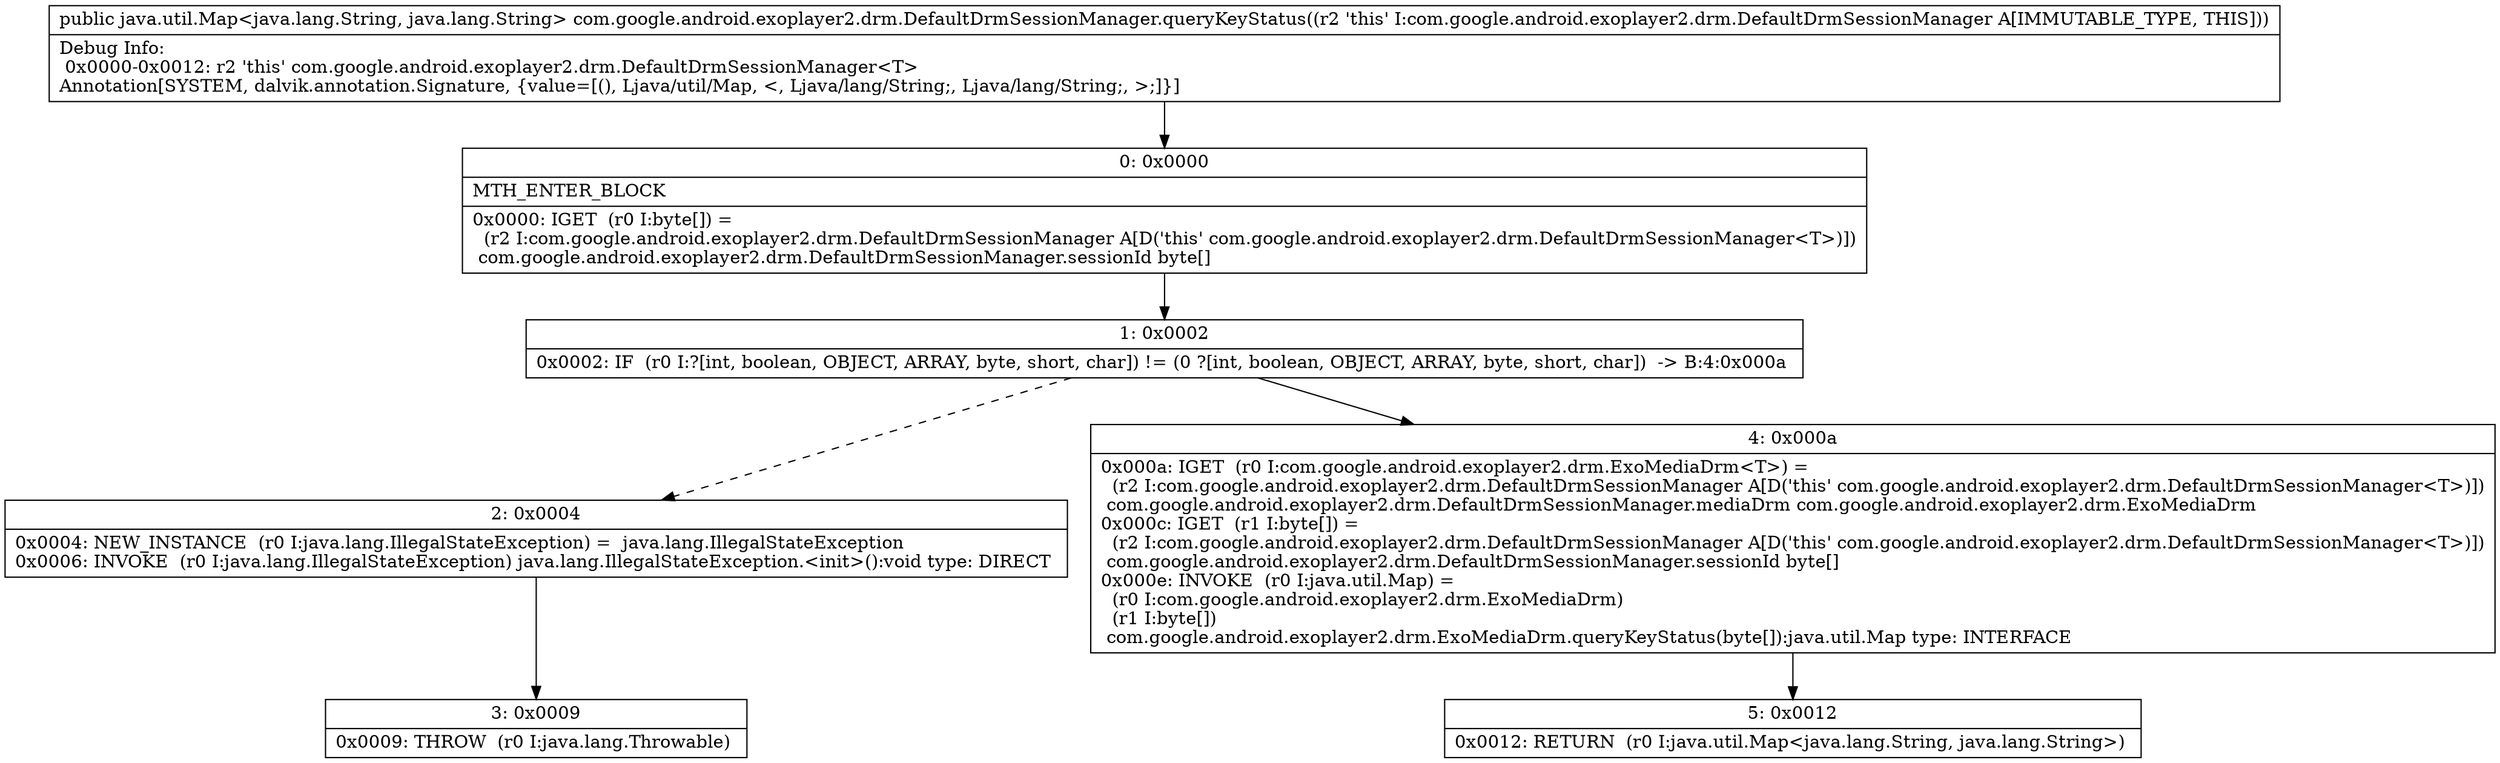 digraph "CFG forcom.google.android.exoplayer2.drm.DefaultDrmSessionManager.queryKeyStatus()Ljava\/util\/Map;" {
Node_0 [shape=record,label="{0\:\ 0x0000|MTH_ENTER_BLOCK\l|0x0000: IGET  (r0 I:byte[]) = \l  (r2 I:com.google.android.exoplayer2.drm.DefaultDrmSessionManager A[D('this' com.google.android.exoplayer2.drm.DefaultDrmSessionManager\<T\>)])\l com.google.android.exoplayer2.drm.DefaultDrmSessionManager.sessionId byte[] \l}"];
Node_1 [shape=record,label="{1\:\ 0x0002|0x0002: IF  (r0 I:?[int, boolean, OBJECT, ARRAY, byte, short, char]) != (0 ?[int, boolean, OBJECT, ARRAY, byte, short, char])  \-\> B:4:0x000a \l}"];
Node_2 [shape=record,label="{2\:\ 0x0004|0x0004: NEW_INSTANCE  (r0 I:java.lang.IllegalStateException) =  java.lang.IllegalStateException \l0x0006: INVOKE  (r0 I:java.lang.IllegalStateException) java.lang.IllegalStateException.\<init\>():void type: DIRECT \l}"];
Node_3 [shape=record,label="{3\:\ 0x0009|0x0009: THROW  (r0 I:java.lang.Throwable) \l}"];
Node_4 [shape=record,label="{4\:\ 0x000a|0x000a: IGET  (r0 I:com.google.android.exoplayer2.drm.ExoMediaDrm\<T\>) = \l  (r2 I:com.google.android.exoplayer2.drm.DefaultDrmSessionManager A[D('this' com.google.android.exoplayer2.drm.DefaultDrmSessionManager\<T\>)])\l com.google.android.exoplayer2.drm.DefaultDrmSessionManager.mediaDrm com.google.android.exoplayer2.drm.ExoMediaDrm \l0x000c: IGET  (r1 I:byte[]) = \l  (r2 I:com.google.android.exoplayer2.drm.DefaultDrmSessionManager A[D('this' com.google.android.exoplayer2.drm.DefaultDrmSessionManager\<T\>)])\l com.google.android.exoplayer2.drm.DefaultDrmSessionManager.sessionId byte[] \l0x000e: INVOKE  (r0 I:java.util.Map) = \l  (r0 I:com.google.android.exoplayer2.drm.ExoMediaDrm)\l  (r1 I:byte[])\l com.google.android.exoplayer2.drm.ExoMediaDrm.queryKeyStatus(byte[]):java.util.Map type: INTERFACE \l}"];
Node_5 [shape=record,label="{5\:\ 0x0012|0x0012: RETURN  (r0 I:java.util.Map\<java.lang.String, java.lang.String\>) \l}"];
MethodNode[shape=record,label="{public java.util.Map\<java.lang.String, java.lang.String\> com.google.android.exoplayer2.drm.DefaultDrmSessionManager.queryKeyStatus((r2 'this' I:com.google.android.exoplayer2.drm.DefaultDrmSessionManager A[IMMUTABLE_TYPE, THIS]))  | Debug Info:\l  0x0000\-0x0012: r2 'this' com.google.android.exoplayer2.drm.DefaultDrmSessionManager\<T\>\lAnnotation[SYSTEM, dalvik.annotation.Signature, \{value=[(), Ljava\/util\/Map, \<, Ljava\/lang\/String;, Ljava\/lang\/String;, \>;]\}]\l}"];
MethodNode -> Node_0;
Node_0 -> Node_1;
Node_1 -> Node_2[style=dashed];
Node_1 -> Node_4;
Node_2 -> Node_3;
Node_4 -> Node_5;
}

